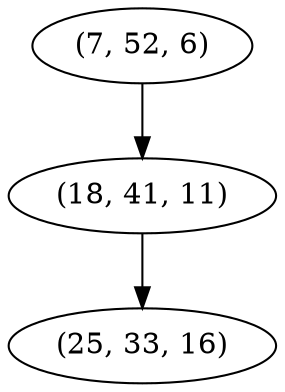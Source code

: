 digraph tree {
    "(7, 52, 6)";
    "(18, 41, 11)";
    "(25, 33, 16)";
    "(7, 52, 6)" -> "(18, 41, 11)";
    "(18, 41, 11)" -> "(25, 33, 16)";
}
